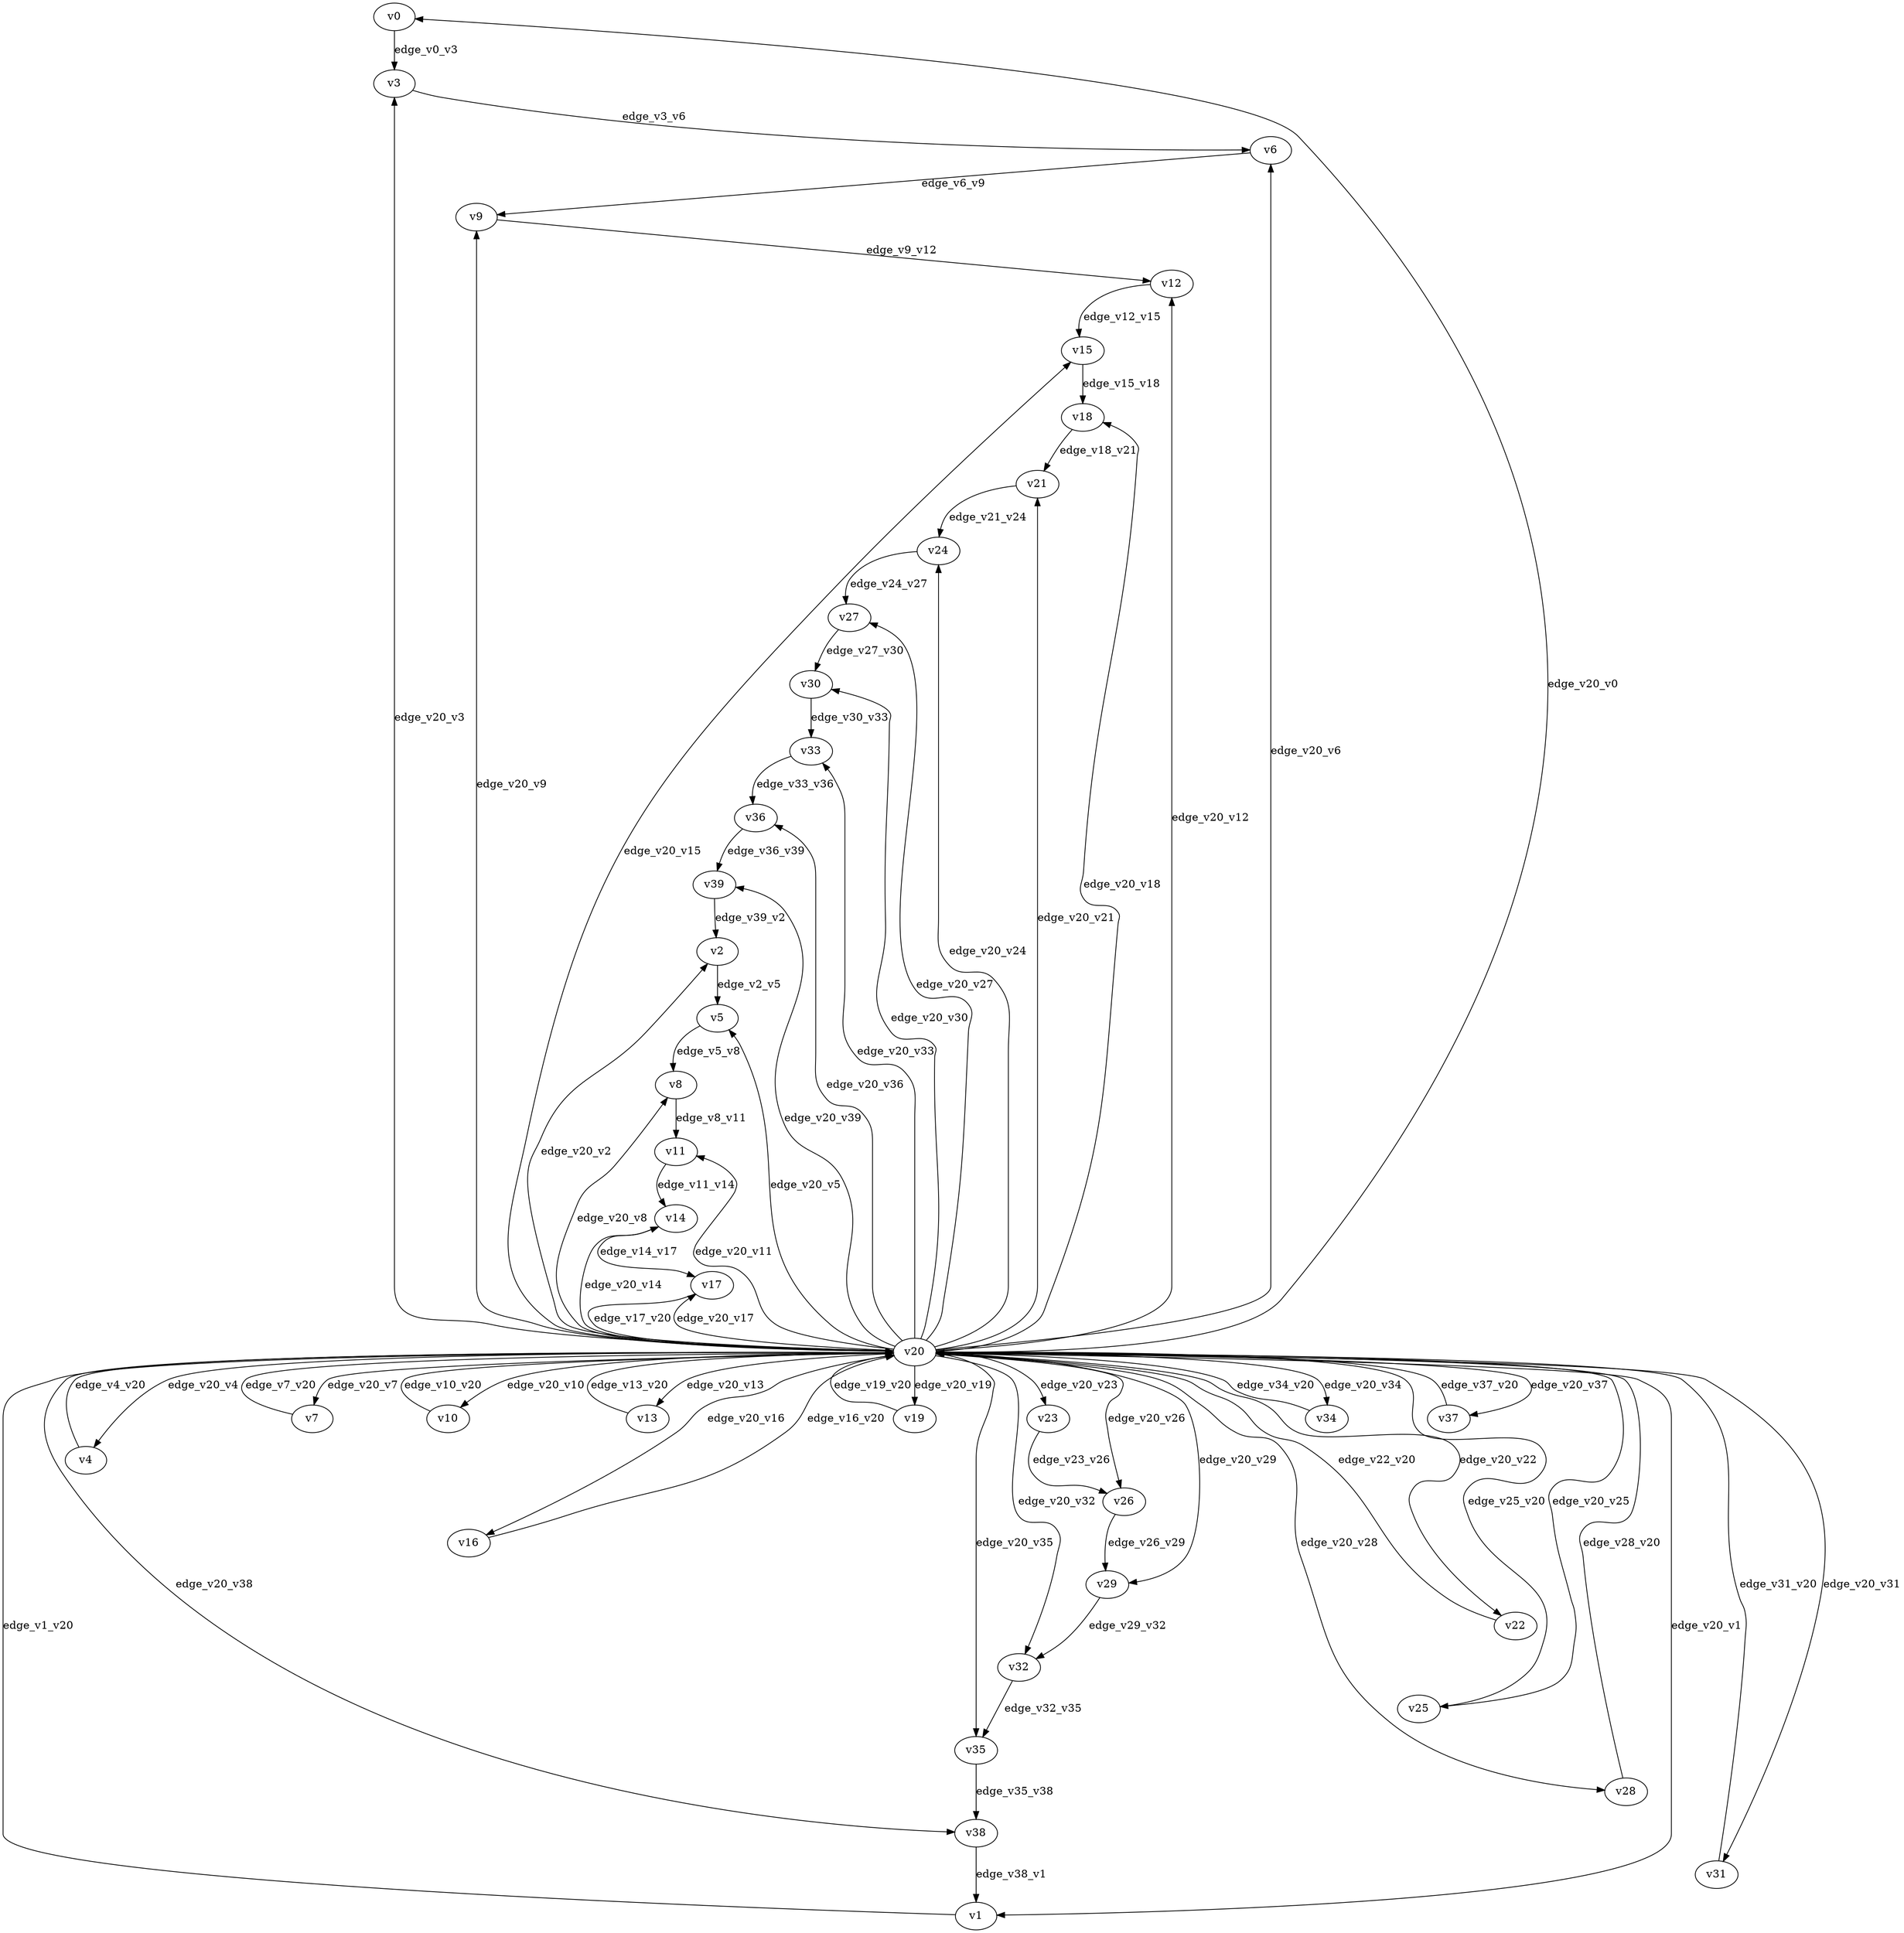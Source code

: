 digraph test054 {
    // Discounted game test case
    // Vertex properties: name [player=X]
    // Edge properties: [weight=Y, discount=Z]

    v0 [name="v0", player=0];
    v1 [name="v1", player=1];
    v2 [name="v2", player=0];
    v3 [name="v3", player=1];
    v4 [name="v4", player=0];
    v5 [name="v5", player=1];
    v6 [name="v6", player=0];
    v7 [name="v7", player=1];
    v8 [name="v8", player=0];
    v9 [name="v9", player=1];
    v10 [name="v10", player=0];
    v11 [name="v11", player=1];
    v12 [name="v12", player=0];
    v13 [name="v13", player=1];
    v14 [name="v14", player=0];
    v15 [name="v15", player=1];
    v16 [name="v16", player=0];
    v17 [name="v17", player=1];
    v18 [name="v18", player=0];
    v19 [name="v19", player=1];
    v20 [name="v20", player=0];
    v21 [name="v21", player=1];
    v22 [name="v22", player=0];
    v23 [name="v23", player=1];
    v24 [name="v24", player=0];
    v25 [name="v25", player=1];
    v26 [name="v26", player=0];
    v27 [name="v27", player=1];
    v28 [name="v28", player=0];
    v29 [name="v29", player=1];
    v30 [name="v30", player=0];
    v31 [name="v31", player=1];
    v32 [name="v32", player=0];
    v33 [name="v33", player=1];
    v34 [name="v34", player=0];
    v35 [name="v35", player=1];
    v36 [name="v36", player=0];
    v37 [name="v37", player=1];
    v38 [name="v38", player=0];
    v39 [name="v39", player=1];

    v20 -> v0 [label="edge_v20_v0", weight=-5.77, discount=0.049];
    v20 -> v1 [label="edge_v20_v1", weight=4.29, discount=0.049];
    v1 -> v20 [label="edge_v1_v20", weight=5.40, discount=0.049];
    v20 -> v2 [label="edge_v20_v2", weight=-3.22, discount=0.049];
    v20 -> v3 [label="edge_v20_v3", weight=9.94, discount=0.049];
    v20 -> v4 [label="edge_v20_v4", weight=-4.51, discount=0.049];
    v4 -> v20 [label="edge_v4_v20", weight=-7.02, discount=0.049];
    v20 -> v5 [label="edge_v20_v5", weight=6.26, discount=0.049];
    v20 -> v6 [label="edge_v20_v6", weight=7.29, discount=0.049];
    v20 -> v7 [label="edge_v20_v7", weight=9.19, discount=0.049];
    v7 -> v20 [label="edge_v7_v20", weight=6.38, discount=0.049];
    v20 -> v8 [label="edge_v20_v8", weight=-1.72, discount=0.049];
    v20 -> v9 [label="edge_v20_v9", weight=6.23, discount=0.049];
    v20 -> v10 [label="edge_v20_v10", weight=5.21, discount=0.049];
    v10 -> v20 [label="edge_v10_v20", weight=5.20, discount=0.049];
    v20 -> v11 [label="edge_v20_v11", weight=-1.65, discount=0.049];
    v20 -> v12 [label="edge_v20_v12", weight=9.98, discount=0.049];
    v20 -> v13 [label="edge_v20_v13", weight=4.74, discount=0.049];
    v13 -> v20 [label="edge_v13_v20", weight=3.79, discount=0.049];
    v20 -> v14 [label="edge_v20_v14", weight=-1.96, discount=0.049];
    v20 -> v15 [label="edge_v20_v15", weight=-1.87, discount=0.049];
    v20 -> v16 [label="edge_v20_v16", weight=-0.61, discount=0.049];
    v16 -> v20 [label="edge_v16_v20", weight=-3.11, discount=0.049];
    v20 -> v17 [label="edge_v20_v17", weight=4.11, discount=0.049];
    v20 -> v18 [label="edge_v20_v18", weight=-0.30, discount=0.049];
    v20 -> v19 [label="edge_v20_v19", weight=10.00, discount=0.049];
    v19 -> v20 [label="edge_v19_v20", weight=7.27, discount=0.049];
    v20 -> v21 [label="edge_v20_v21", weight=9.60, discount=0.049];
    v20 -> v22 [label="edge_v20_v22", weight=-2.71, discount=0.049];
    v22 -> v20 [label="edge_v22_v20", weight=-4.31, discount=0.049];
    v20 -> v23 [label="edge_v20_v23", weight=7.16, discount=0.049];
    v20 -> v24 [label="edge_v20_v24", weight=6.43, discount=0.049];
    v20 -> v25 [label="edge_v20_v25", weight=-5.88, discount=0.049];
    v25 -> v20 [label="edge_v25_v20", weight=-8.10, discount=0.049];
    v20 -> v26 [label="edge_v20_v26", weight=-1.48, discount=0.049];
    v20 -> v27 [label="edge_v20_v27", weight=0.12, discount=0.049];
    v20 -> v28 [label="edge_v20_v28", weight=-3.74, discount=0.049];
    v28 -> v20 [label="edge_v28_v20", weight=-1.89, discount=0.049];
    v20 -> v29 [label="edge_v20_v29", weight=4.40, discount=0.049];
    v20 -> v30 [label="edge_v20_v30", weight=-2.58, discount=0.049];
    v20 -> v31 [label="edge_v20_v31", weight=-0.60, discount=0.049];
    v31 -> v20 [label="edge_v31_v20", weight=-3.40, discount=0.049];
    v20 -> v32 [label="edge_v20_v32", weight=-0.71, discount=0.049];
    v20 -> v33 [label="edge_v20_v33", weight=7.55, discount=0.049];
    v20 -> v34 [label="edge_v20_v34", weight=7.10, discount=0.049];
    v34 -> v20 [label="edge_v34_v20", weight=9.51, discount=0.049];
    v20 -> v35 [label="edge_v20_v35", weight=6.79, discount=0.049];
    v20 -> v36 [label="edge_v20_v36", weight=3.54, discount=0.049];
    v20 -> v37 [label="edge_v20_v37", weight=7.21, discount=0.049];
    v37 -> v20 [label="edge_v37_v20", weight=9.10, discount=0.049];
    v20 -> v38 [label="edge_v20_v38", weight=-4.10, discount=0.049];
    v20 -> v39 [label="edge_v20_v39", weight=-5.04, discount=0.049];
    v0 -> v3 [label="edge_v0_v3", weight=6.25, discount=0.049];
    v2 -> v5 [label="edge_v2_v5", weight=2.36, discount=0.049];
    v3 -> v6 [label="edge_v3_v6", weight=5.62, discount=0.049];
    v5 -> v8 [label="edge_v5_v8", weight=5.82, discount=0.049];
    v6 -> v9 [label="edge_v6_v9", weight=1.70, discount=0.049];
    v8 -> v11 [label="edge_v8_v11", weight=3.31, discount=0.049];
    v9 -> v12 [label="edge_v9_v12", weight=-0.18, discount=0.049];
    v11 -> v14 [label="edge_v11_v14", weight=4.97, discount=0.049];
    v12 -> v15 [label="edge_v12_v15", weight=3.26, discount=0.049];
    v14 -> v17 [label="edge_v14_v17", weight=-0.33, discount=0.049];
    v15 -> v18 [label="edge_v15_v18", weight=1.17, discount=0.049];
    v17 -> v20 [label="edge_v17_v20", weight=2.93, discount=0.049];
    v18 -> v21 [label="edge_v18_v21", weight=-2.56, discount=0.049];
    v21 -> v24 [label="edge_v21_v24", weight=-2.44, discount=0.049];
    v23 -> v26 [label="edge_v23_v26", weight=-1.15, discount=0.049];
    v24 -> v27 [label="edge_v24_v27", weight=3.80, discount=0.049];
    v26 -> v29 [label="edge_v26_v29", weight=2.51, discount=0.049];
    v27 -> v30 [label="edge_v27_v30", weight=-1.14, discount=0.049];
    v29 -> v32 [label="edge_v29_v32", weight=4.69, discount=0.049];
    v30 -> v33 [label="edge_v30_v33", weight=4.72, discount=0.049];
    v32 -> v35 [label="edge_v32_v35", weight=5.33, discount=0.049];
    v33 -> v36 [label="edge_v33_v36", weight=4.10, discount=0.049];
    v35 -> v38 [label="edge_v35_v38", weight=2.73, discount=0.049];
    v36 -> v39 [label="edge_v36_v39", weight=0.09, discount=0.049];
    v38 -> v1 [label="edge_v38_v1", weight=6.46, discount=0.049];
    v39 -> v2 [label="edge_v39_v2", weight=1.85, discount=0.049];
}
